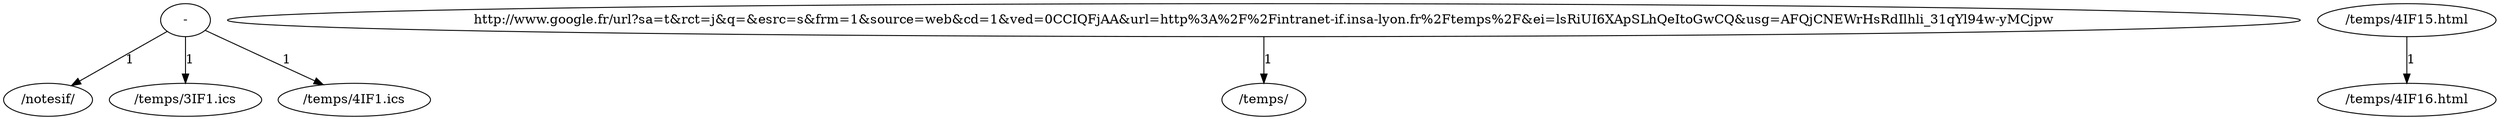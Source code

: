 digraph {
	node3 [label="-"];
	node2 [label="/notesif/"];
	node5 [label="/temps/"];
	node7 [label="/temps/3IF1.ics"];
	node4 [label="/temps/4IF1.ics"];
	node1 [label="/temps/4IF15.html"];
	node0 [label="/temps/4IF16.html"];
	node6 [label="http://www.google.fr/url?sa=t&rct=j&q=&esrc=s&frm=1&source=web&cd=1&ved=0CCIQFjAA&url=http%3A%2F%2Fintranet-if.insa-lyon.fr%2Ftemps%2F&ei=lsRiUI6XApSLhQeItoGwCQ&usg=AFQjCNEWrHsRdIlhli_31qYl94w-yMCjpw"];
	node3 -> node2 [label="1"];
	node6 -> node5 [label="1"];
	node3 -> node7 [label="1"];
	node3 -> node4 [label="1"];
	node1 -> node0 [label="1"];
}
